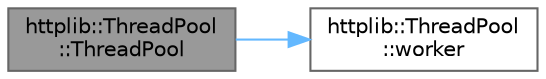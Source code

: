 digraph "httplib::ThreadPool::ThreadPool"
{
 // LATEX_PDF_SIZE
  bgcolor="transparent";
  edge [fontname=Helvetica,fontsize=10,labelfontname=Helvetica,labelfontsize=10];
  node [fontname=Helvetica,fontsize=10,shape=box,height=0.2,width=0.4];
  rankdir="LR";
  Node1 [id="Node000001",label="httplib::ThreadPool\l::ThreadPool",height=0.2,width=0.4,color="gray40", fillcolor="grey60", style="filled", fontcolor="black",tooltip=" "];
  Node1 -> Node2 [id="edge1_Node000001_Node000002",color="steelblue1",style="solid",tooltip=" "];
  Node2 [id="Node000002",label="httplib::ThreadPool\l::worker",height=0.2,width=0.4,color="grey40", fillcolor="white", style="filled",URL="$classhttplib_1_1_thread_pool.html#a145c4e203b787f9b561489eb2032edb3",tooltip=" "];
}
